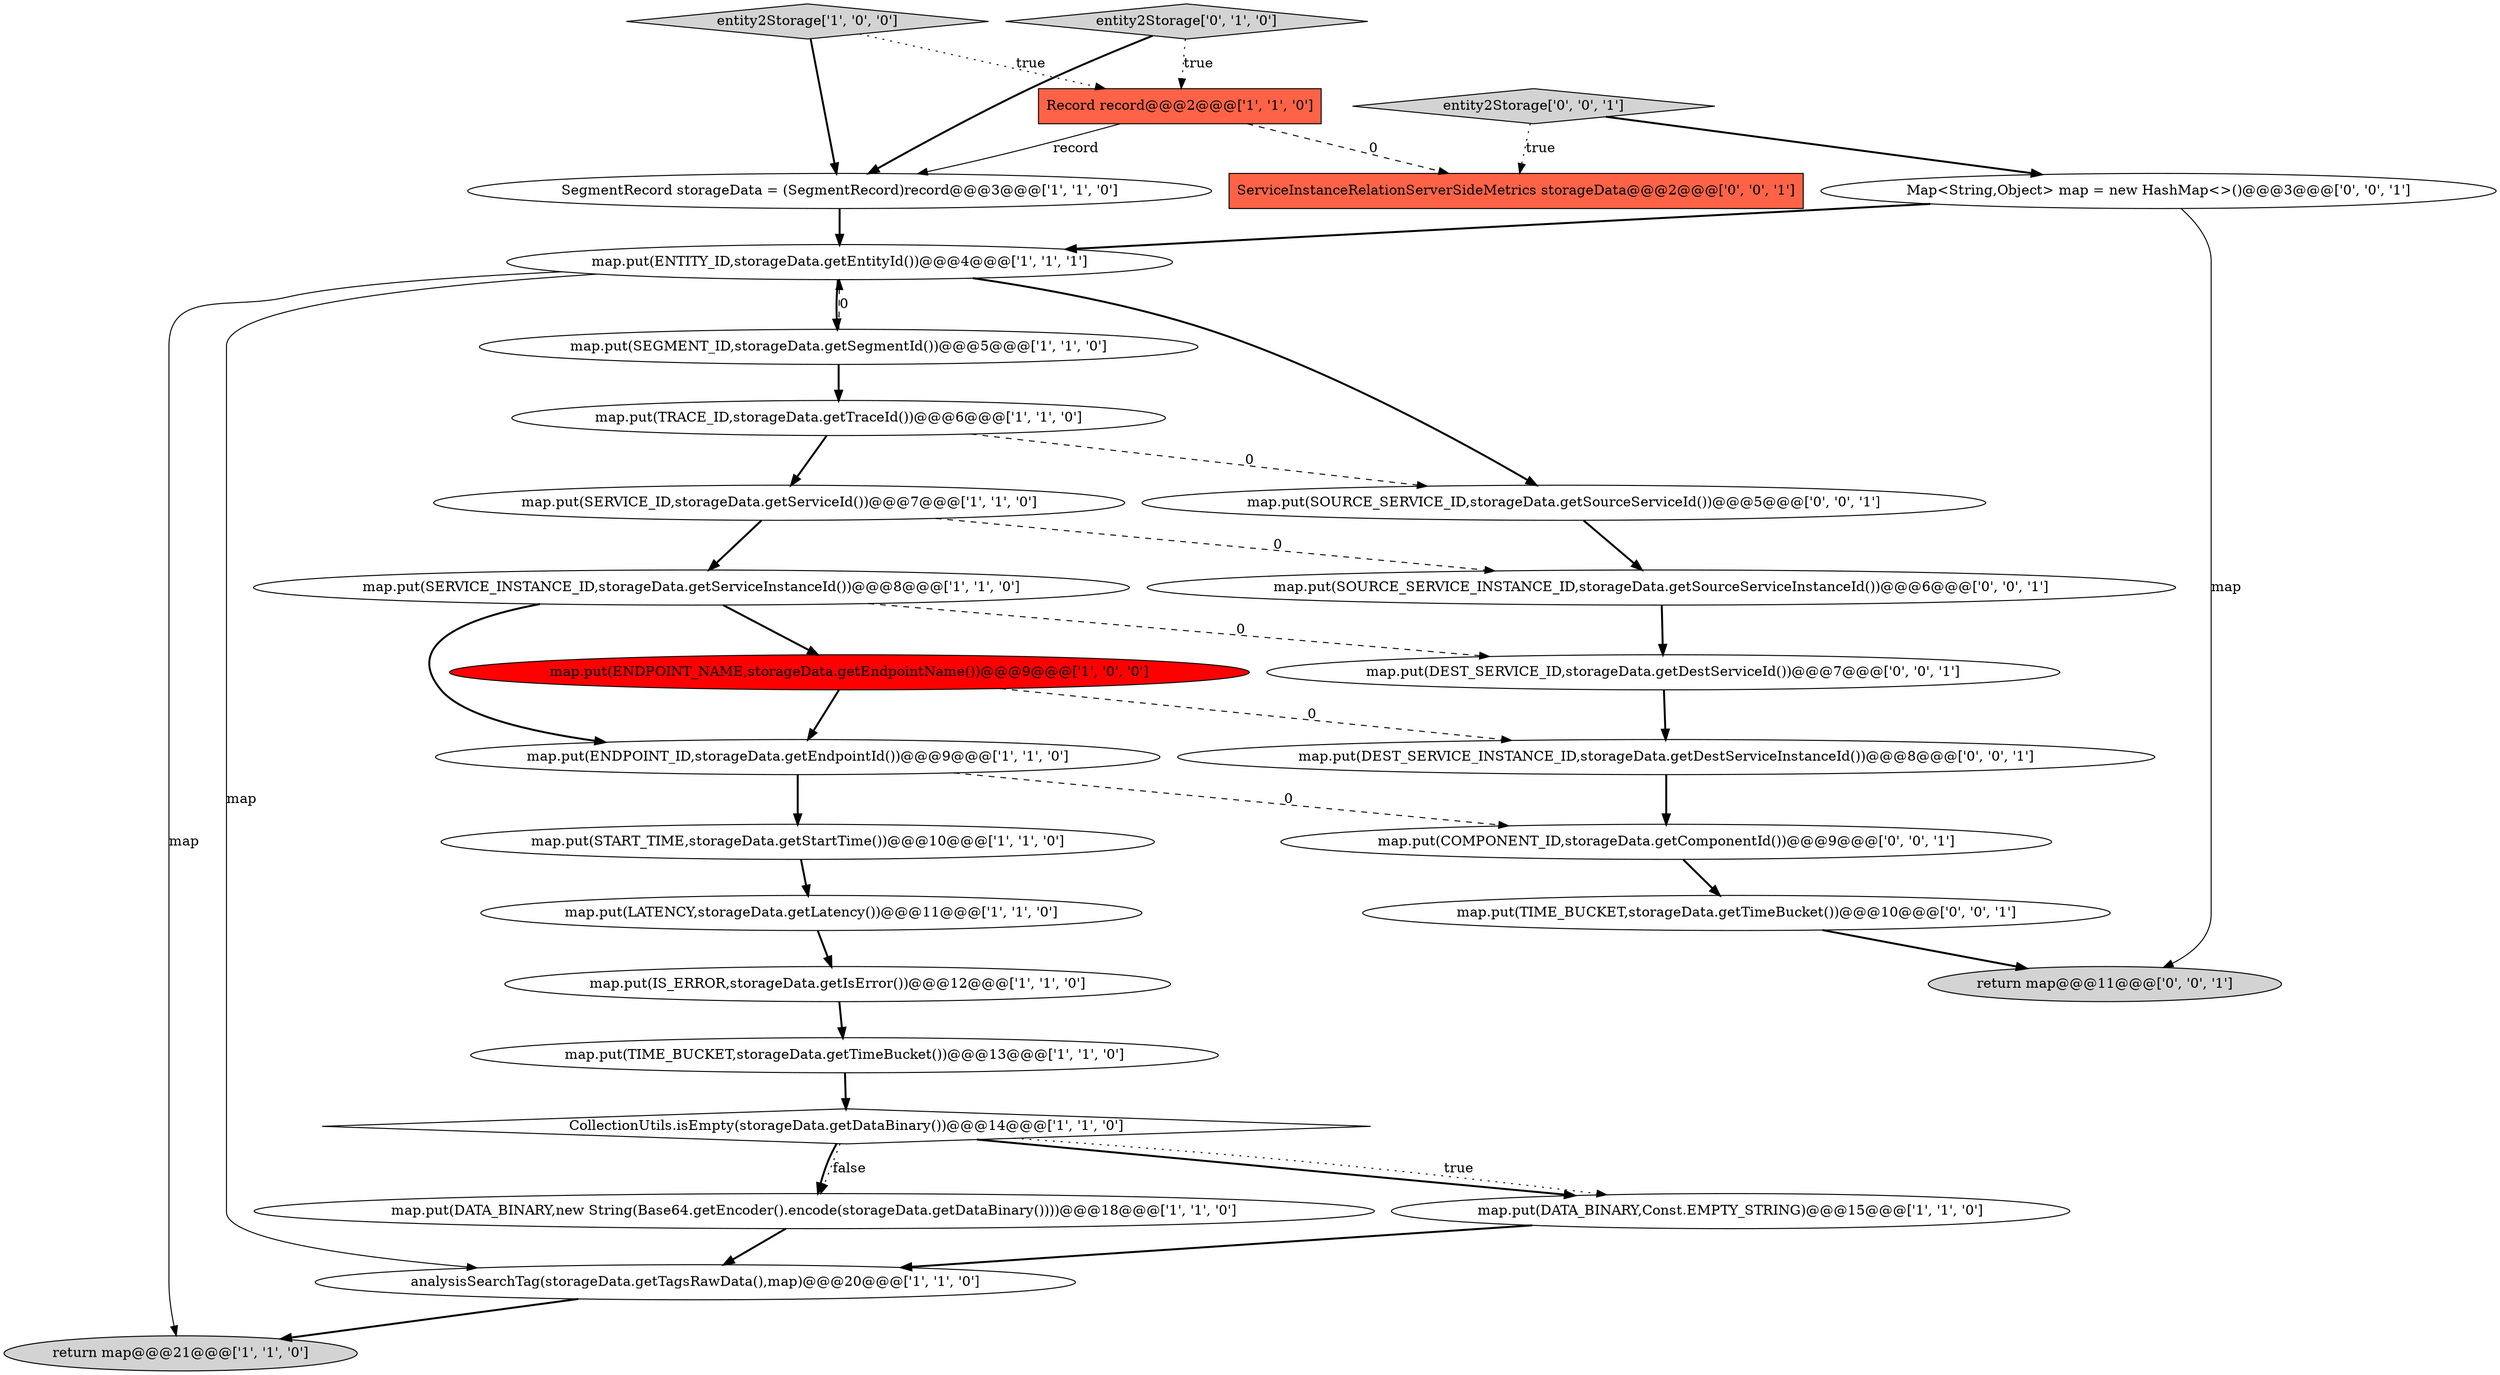 digraph {
3 [style = filled, label = "map.put(TIME_BUCKET,storageData.getTimeBucket())@@@13@@@['1', '1', '0']", fillcolor = white, shape = ellipse image = "AAA0AAABBB1BBB"];
20 [style = filled, label = "Map<String,Object> map = new HashMap<>()@@@3@@@['0', '0', '1']", fillcolor = white, shape = ellipse image = "AAA0AAABBB3BBB"];
6 [style = filled, label = "map.put(ENTITY_ID,storageData.getEntityId())@@@4@@@['1', '1', '1']", fillcolor = white, shape = ellipse image = "AAA0AAABBB1BBB"];
24 [style = filled, label = "map.put(TIME_BUCKET,storageData.getTimeBucket())@@@10@@@['0', '0', '1']", fillcolor = white, shape = ellipse image = "AAA0AAABBB3BBB"];
2 [style = filled, label = "return map@@@21@@@['1', '1', '0']", fillcolor = lightgray, shape = ellipse image = "AAA0AAABBB1BBB"];
9 [style = filled, label = "map.put(ENDPOINT_ID,storageData.getEndpointId())@@@9@@@['1', '1', '0']", fillcolor = white, shape = ellipse image = "AAA0AAABBB1BBB"];
25 [style = filled, label = "map.put(SOURCE_SERVICE_INSTANCE_ID,storageData.getSourceServiceInstanceId())@@@6@@@['0', '0', '1']", fillcolor = white, shape = ellipse image = "AAA0AAABBB3BBB"];
1 [style = filled, label = "entity2Storage['1', '0', '0']", fillcolor = lightgray, shape = diamond image = "AAA0AAABBB1BBB"];
18 [style = filled, label = "map.put(SEGMENT_ID,storageData.getSegmentId())@@@5@@@['1', '1', '0']", fillcolor = white, shape = ellipse image = "AAA0AAABBB1BBB"];
15 [style = filled, label = "map.put(ENDPOINT_NAME,storageData.getEndpointName())@@@9@@@['1', '0', '0']", fillcolor = red, shape = ellipse image = "AAA1AAABBB1BBB"];
8 [style = filled, label = "analysisSearchTag(storageData.getTagsRawData(),map)@@@20@@@['1', '1', '0']", fillcolor = white, shape = ellipse image = "AAA0AAABBB1BBB"];
27 [style = filled, label = "entity2Storage['0', '0', '1']", fillcolor = lightgray, shape = diamond image = "AAA0AAABBB3BBB"];
17 [style = filled, label = "map.put(IS_ERROR,storageData.getIsError())@@@12@@@['1', '1', '0']", fillcolor = white, shape = ellipse image = "AAA0AAABBB1BBB"];
0 [style = filled, label = "map.put(DATA_BINARY,Const.EMPTY_STRING)@@@15@@@['1', '1', '0']", fillcolor = white, shape = ellipse image = "AAA0AAABBB1BBB"];
12 [style = filled, label = "map.put(SERVICE_ID,storageData.getServiceId())@@@7@@@['1', '1', '0']", fillcolor = white, shape = ellipse image = "AAA0AAABBB1BBB"];
4 [style = filled, label = "map.put(SERVICE_INSTANCE_ID,storageData.getServiceInstanceId())@@@8@@@['1', '1', '0']", fillcolor = white, shape = ellipse image = "AAA0AAABBB1BBB"];
26 [style = filled, label = "map.put(SOURCE_SERVICE_ID,storageData.getSourceServiceId())@@@5@@@['0', '0', '1']", fillcolor = white, shape = ellipse image = "AAA0AAABBB3BBB"];
29 [style = filled, label = "map.put(DEST_SERVICE_ID,storageData.getDestServiceId())@@@7@@@['0', '0', '1']", fillcolor = white, shape = ellipse image = "AAA0AAABBB3BBB"];
23 [style = filled, label = "return map@@@11@@@['0', '0', '1']", fillcolor = lightgray, shape = ellipse image = "AAA0AAABBB3BBB"];
16 [style = filled, label = "SegmentRecord storageData = (SegmentRecord)record@@@3@@@['1', '1', '0']", fillcolor = white, shape = ellipse image = "AAA0AAABBB1BBB"];
13 [style = filled, label = "map.put(START_TIME,storageData.getStartTime())@@@10@@@['1', '1', '0']", fillcolor = white, shape = ellipse image = "AAA0AAABBB1BBB"];
7 [style = filled, label = "map.put(TRACE_ID,storageData.getTraceId())@@@6@@@['1', '1', '0']", fillcolor = white, shape = ellipse image = "AAA0AAABBB1BBB"];
10 [style = filled, label = "CollectionUtils.isEmpty(storageData.getDataBinary())@@@14@@@['1', '1', '0']", fillcolor = white, shape = diamond image = "AAA0AAABBB1BBB"];
21 [style = filled, label = "map.put(COMPONENT_ID,storageData.getComponentId())@@@9@@@['0', '0', '1']", fillcolor = white, shape = ellipse image = "AAA0AAABBB3BBB"];
22 [style = filled, label = "map.put(DEST_SERVICE_INSTANCE_ID,storageData.getDestServiceInstanceId())@@@8@@@['0', '0', '1']", fillcolor = white, shape = ellipse image = "AAA0AAABBB3BBB"];
11 [style = filled, label = "map.put(DATA_BINARY,new String(Base64.getEncoder().encode(storageData.getDataBinary())))@@@18@@@['1', '1', '0']", fillcolor = white, shape = ellipse image = "AAA0AAABBB1BBB"];
28 [style = filled, label = "ServiceInstanceRelationServerSideMetrics storageData@@@2@@@['0', '0', '1']", fillcolor = tomato, shape = box image = "AAA0AAABBB3BBB"];
5 [style = filled, label = "Record record@@@2@@@['1', '1', '0']", fillcolor = tomato, shape = box image = "AAA0AAABBB1BBB"];
14 [style = filled, label = "map.put(LATENCY,storageData.getLatency())@@@11@@@['1', '1', '0']", fillcolor = white, shape = ellipse image = "AAA0AAABBB1BBB"];
19 [style = filled, label = "entity2Storage['0', '1', '0']", fillcolor = lightgray, shape = diamond image = "AAA0AAABBB2BBB"];
6->8 [style = solid, label="map"];
4->9 [style = bold, label=""];
6->26 [style = bold, label=""];
7->12 [style = bold, label=""];
6->18 [style = bold, label=""];
16->6 [style = bold, label=""];
26->25 [style = bold, label=""];
4->15 [style = bold, label=""];
22->21 [style = bold, label=""];
14->17 [style = bold, label=""];
21->24 [style = bold, label=""];
20->6 [style = bold, label=""];
25->29 [style = bold, label=""];
24->23 [style = bold, label=""];
15->22 [style = dashed, label="0"];
19->16 [style = bold, label=""];
18->6 [style = dashed, label="0"];
3->10 [style = bold, label=""];
27->28 [style = dotted, label="true"];
5->28 [style = dashed, label="0"];
10->11 [style = dotted, label="false"];
12->25 [style = dashed, label="0"];
5->16 [style = solid, label="record"];
12->4 [style = bold, label=""];
8->2 [style = bold, label=""];
9->21 [style = dashed, label="0"];
15->9 [style = bold, label=""];
1->16 [style = bold, label=""];
10->0 [style = bold, label=""];
20->23 [style = solid, label="map"];
0->8 [style = bold, label=""];
17->3 [style = bold, label=""];
6->2 [style = solid, label="map"];
19->5 [style = dotted, label="true"];
11->8 [style = bold, label=""];
10->0 [style = dotted, label="true"];
29->22 [style = bold, label=""];
4->29 [style = dashed, label="0"];
18->7 [style = bold, label=""];
7->26 [style = dashed, label="0"];
13->14 [style = bold, label=""];
27->20 [style = bold, label=""];
1->5 [style = dotted, label="true"];
9->13 [style = bold, label=""];
10->11 [style = bold, label=""];
}
